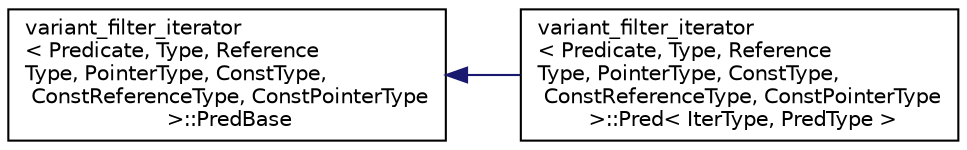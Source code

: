 digraph "类继承关系图"
{
 // INTERACTIVE_SVG=YES
  edge [fontname="Helvetica",fontsize="10",labelfontname="Helvetica",labelfontsize="10"];
  node [fontname="Helvetica",fontsize="10",shape=record];
  rankdir="LR";
  Node1 [label="variant_filter_iterator\l\< Predicate, Type, Reference\lType, PointerType, ConstType,\l ConstReferenceType, ConstPointerType\l \>::PredBase",height=0.2,width=0.4,color="black", fillcolor="white", style="filled",URL="$structvariant__filter__iterator_1_1PredBase.html",tooltip="Abstract base class for the predicate. "];
  Node1 -> Node2 [dir="back",color="midnightblue",fontsize="10",style="solid",fontname="Helvetica"];
  Node2 [label="variant_filter_iterator\l\< Predicate, Type, Reference\lType, PointerType, ConstType,\l ConstReferenceType, ConstPointerType\l \>::Pred\< IterType, PredType \>",height=0.2,width=0.4,color="black", fillcolor="white", style="filled",URL="$structvariant__filter__iterator_1_1Pred.html",tooltip="The actual predicate is held as a template parameter here. "];
}
